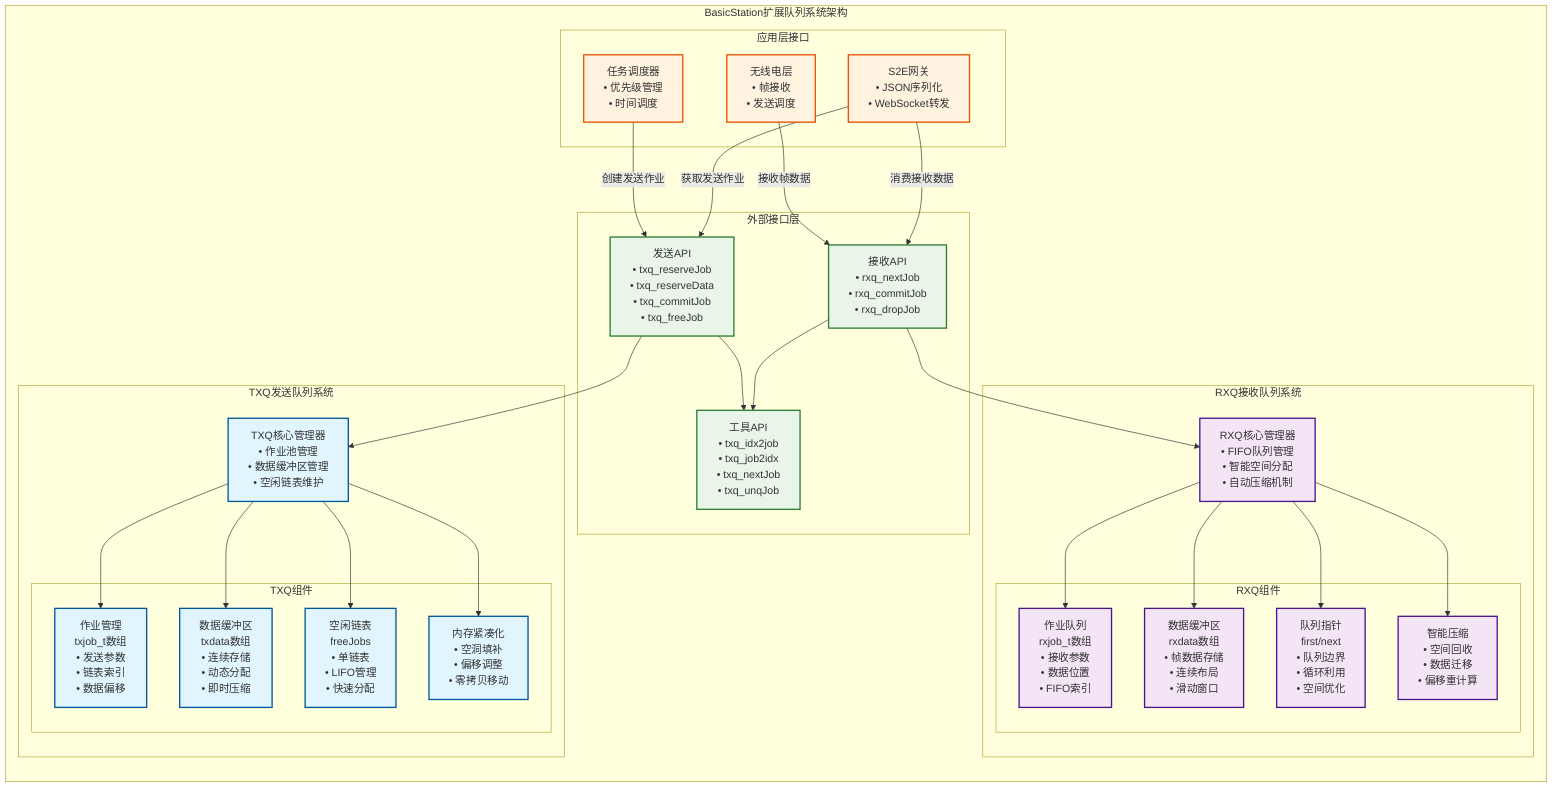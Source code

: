 graph TB
    subgraph "BasicStation扩展队列系统架构"
        direction TB
        
        subgraph "TXQ发送队列系统"
            direction TB
            TXQ_CORE["TXQ核心管理器<br/>• 作业池管理<br/>• 数据缓冲区管理<br/>• 空闲链表维护"]
            
            subgraph "TXQ组件"
                TXQ_JOBS["作业管理<br/>txjob_t数组<br/>• 发送参数<br/>• 链表索引<br/>• 数据偏移"]
                TXQ_DATA["数据缓冲区<br/>txdata数组<br/>• 连续存储<br/>• 动态分配<br/>• 即时压缩"]
                TXQ_FREE["空闲链表<br/>freeJobs<br/>• 单链表<br/>• LIFO管理<br/>• 快速分配"]
                TXQ_COMPACT["内存紧凑化<br/>• 空洞填补<br/>• 偏移调整<br/>• 零拷贝移动"]
            end
            
            TXQ_CORE --> TXQ_JOBS
            TXQ_CORE --> TXQ_DATA
            TXQ_CORE --> TXQ_FREE
            TXQ_CORE --> TXQ_COMPACT
        end
        
        subgraph "RXQ接收队列系统"
            direction TB
            RXQ_CORE["RXQ核心管理器<br/>• FIFO队列管理<br/>• 智能空间分配<br/>• 自动压缩机制"]
            
            subgraph "RXQ组件"
                RXQ_JOBS["作业队列<br/>rxjob_t数组<br/>• 接收参数<br/>• 数据位置<br/>• FIFO索引"]
                RXQ_DATA["数据缓冲区<br/>rxdata数组<br/>• 帧数据存储<br/>• 连续布局<br/>• 滑动窗口"]
                RXQ_PTRS["队列指针<br/>first/next<br/>• 队列边界<br/>• 循环利用<br/>• 空间优化"]
                RXQ_COMPACT["智能压缩<br/>• 空间回收<br/>• 数据迁移<br/>• 偏移重计算"]
            end
            
            RXQ_CORE --> RXQ_JOBS
            RXQ_CORE --> RXQ_DATA
            RXQ_CORE --> RXQ_PTRS
            RXQ_CORE --> RXQ_COMPACT
        end
        
        subgraph "外部接口层"
            direction LR
            TX_API["发送API<br/>• txq_reserveJob<br/>• txq_reserveData<br/>• txq_commitJob<br/>• txq_freeJob"]
            RX_API["接收API<br/>• rxq_nextJob<br/>• rxq_commitJob<br/>• rxq_dropJob"]
            UTIL_API["工具API<br/>• txq_idx2job<br/>• txq_job2idx<br/>• txq_nextJob<br/>• txq_unqJob"]
        end
        
        subgraph "应用层接口"
            direction LR
            RADIO["无线电层<br/>• 帧接收<br/>• 发送调度"]
            S2E["S2E网关<br/>• JSON序列化<br/>• WebSocket转发"]
            SCHEDULER["任务调度器<br/>• 优先级管理<br/>• 时间调度"]
        end
    end
    
    %% 连接关系
    RADIO -->|"接收帧数据"| RX_API
    RX_API --> RXQ_CORE
    
    SCHEDULER -->|"创建发送作业"| TX_API
    TX_API --> TXQ_CORE
    
    S2E -->|"消费接收数据"| RX_API
    S2E -->|"获取发送作业"| TX_API
    
    TX_API --> UTIL_API
    RX_API --> UTIL_API
    
    %% 样式定义
    classDef txqStyle fill:#e1f5fe,stroke:#01579b,stroke-width:2px
    classDef rxqStyle fill:#f3e5f5,stroke:#4a148c,stroke-width:2px
    classDef apiStyle fill:#e8f5e8,stroke:#2e7d32,stroke-width:2px
    classDef appStyle fill:#fff3e0,stroke:#e65100,stroke-width:2px
    
    class TXQ_CORE,TXQ_JOBS,TXQ_DATA,TXQ_FREE,TXQ_COMPACT txqStyle
    class RXQ_CORE,RXQ_JOBS,RXQ_DATA,RXQ_PTRS,RXQ_COMPACT rxqStyle
    class TX_API,RX_API,UTIL_API apiStyle
    class RADIO,S2E,SCHEDULER appStyle